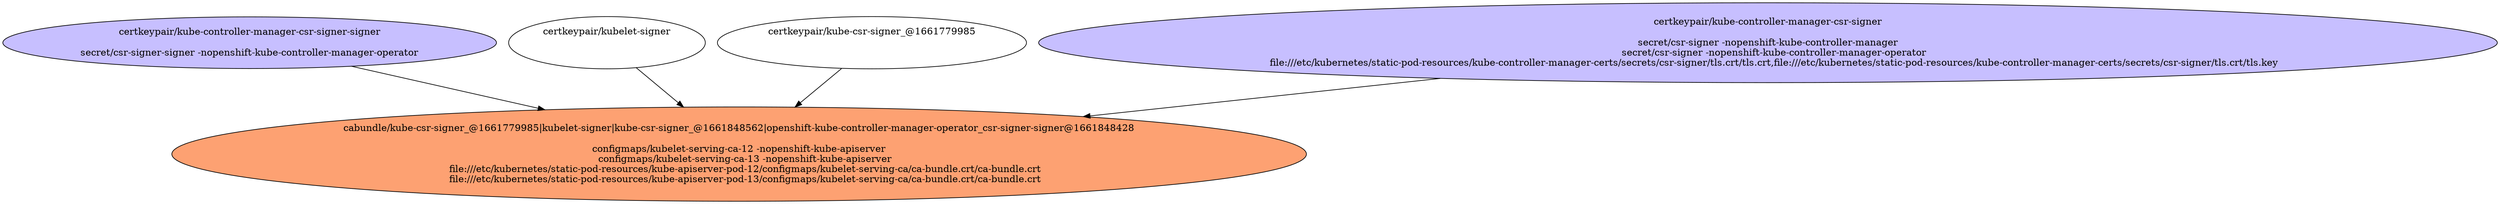 digraph "Local Certificate" {
  // Node definitions.
  7 [
    label="certkeypair/kube-controller-manager-csr-signer-signer\n\nsecret/csr-signer-signer -nopenshift-kube-controller-manager-operator\n"
    style=filled
    fillcolor="#c7bfff"
  ];
  8 [
    label="certkeypair/kubelet-signer\n\n\n"
    style=filled
    fillcolor=white
  ];
  9 [
    label="certkeypair/kube-csr-signer_@1661779985\n\n\n"
    style=filled
    fillcolor=white
  ];
  10 [
    label="certkeypair/kube-controller-manager-csr-signer\n\nsecret/csr-signer -nopenshift-kube-controller-manager\n    secret/csr-signer -nopenshift-kube-controller-manager-operator\n    file:///etc/kubernetes/static-pod-resources/kube-controller-manager-certs/secrets/csr-signer/tls.crt/tls.crt,file:///etc/kubernetes/static-pod-resources/kube-controller-manager-certs/secrets/csr-signer/tls.crt/tls.key\n"
    style=filled
    fillcolor="#c7bfff"
  ];
  22 [
    label="cabundle/kube-csr-signer_@1661779985|kubelet-signer|kube-csr-signer_@1661848562|openshift-kube-controller-manager-operator_csr-signer-signer@1661848428\n\nconfigmaps/kubelet-serving-ca-12 -nopenshift-kube-apiserver\n    configmaps/kubelet-serving-ca-13 -nopenshift-kube-apiserver\n    file:///etc/kubernetes/static-pod-resources/kube-apiserver-pod-12/configmaps/kubelet-serving-ca/ca-bundle.crt/ca-bundle.crt\n    file:///etc/kubernetes/static-pod-resources/kube-apiserver-pod-13/configmaps/kubelet-serving-ca/ca-bundle.crt/ca-bundle.crt\n"
    style=filled
    fillcolor="#fda172"
  ];

  // Edge definitions.
  7 -> 22;
  8 -> 22;
  9 -> 22;
  10 -> 22;
}